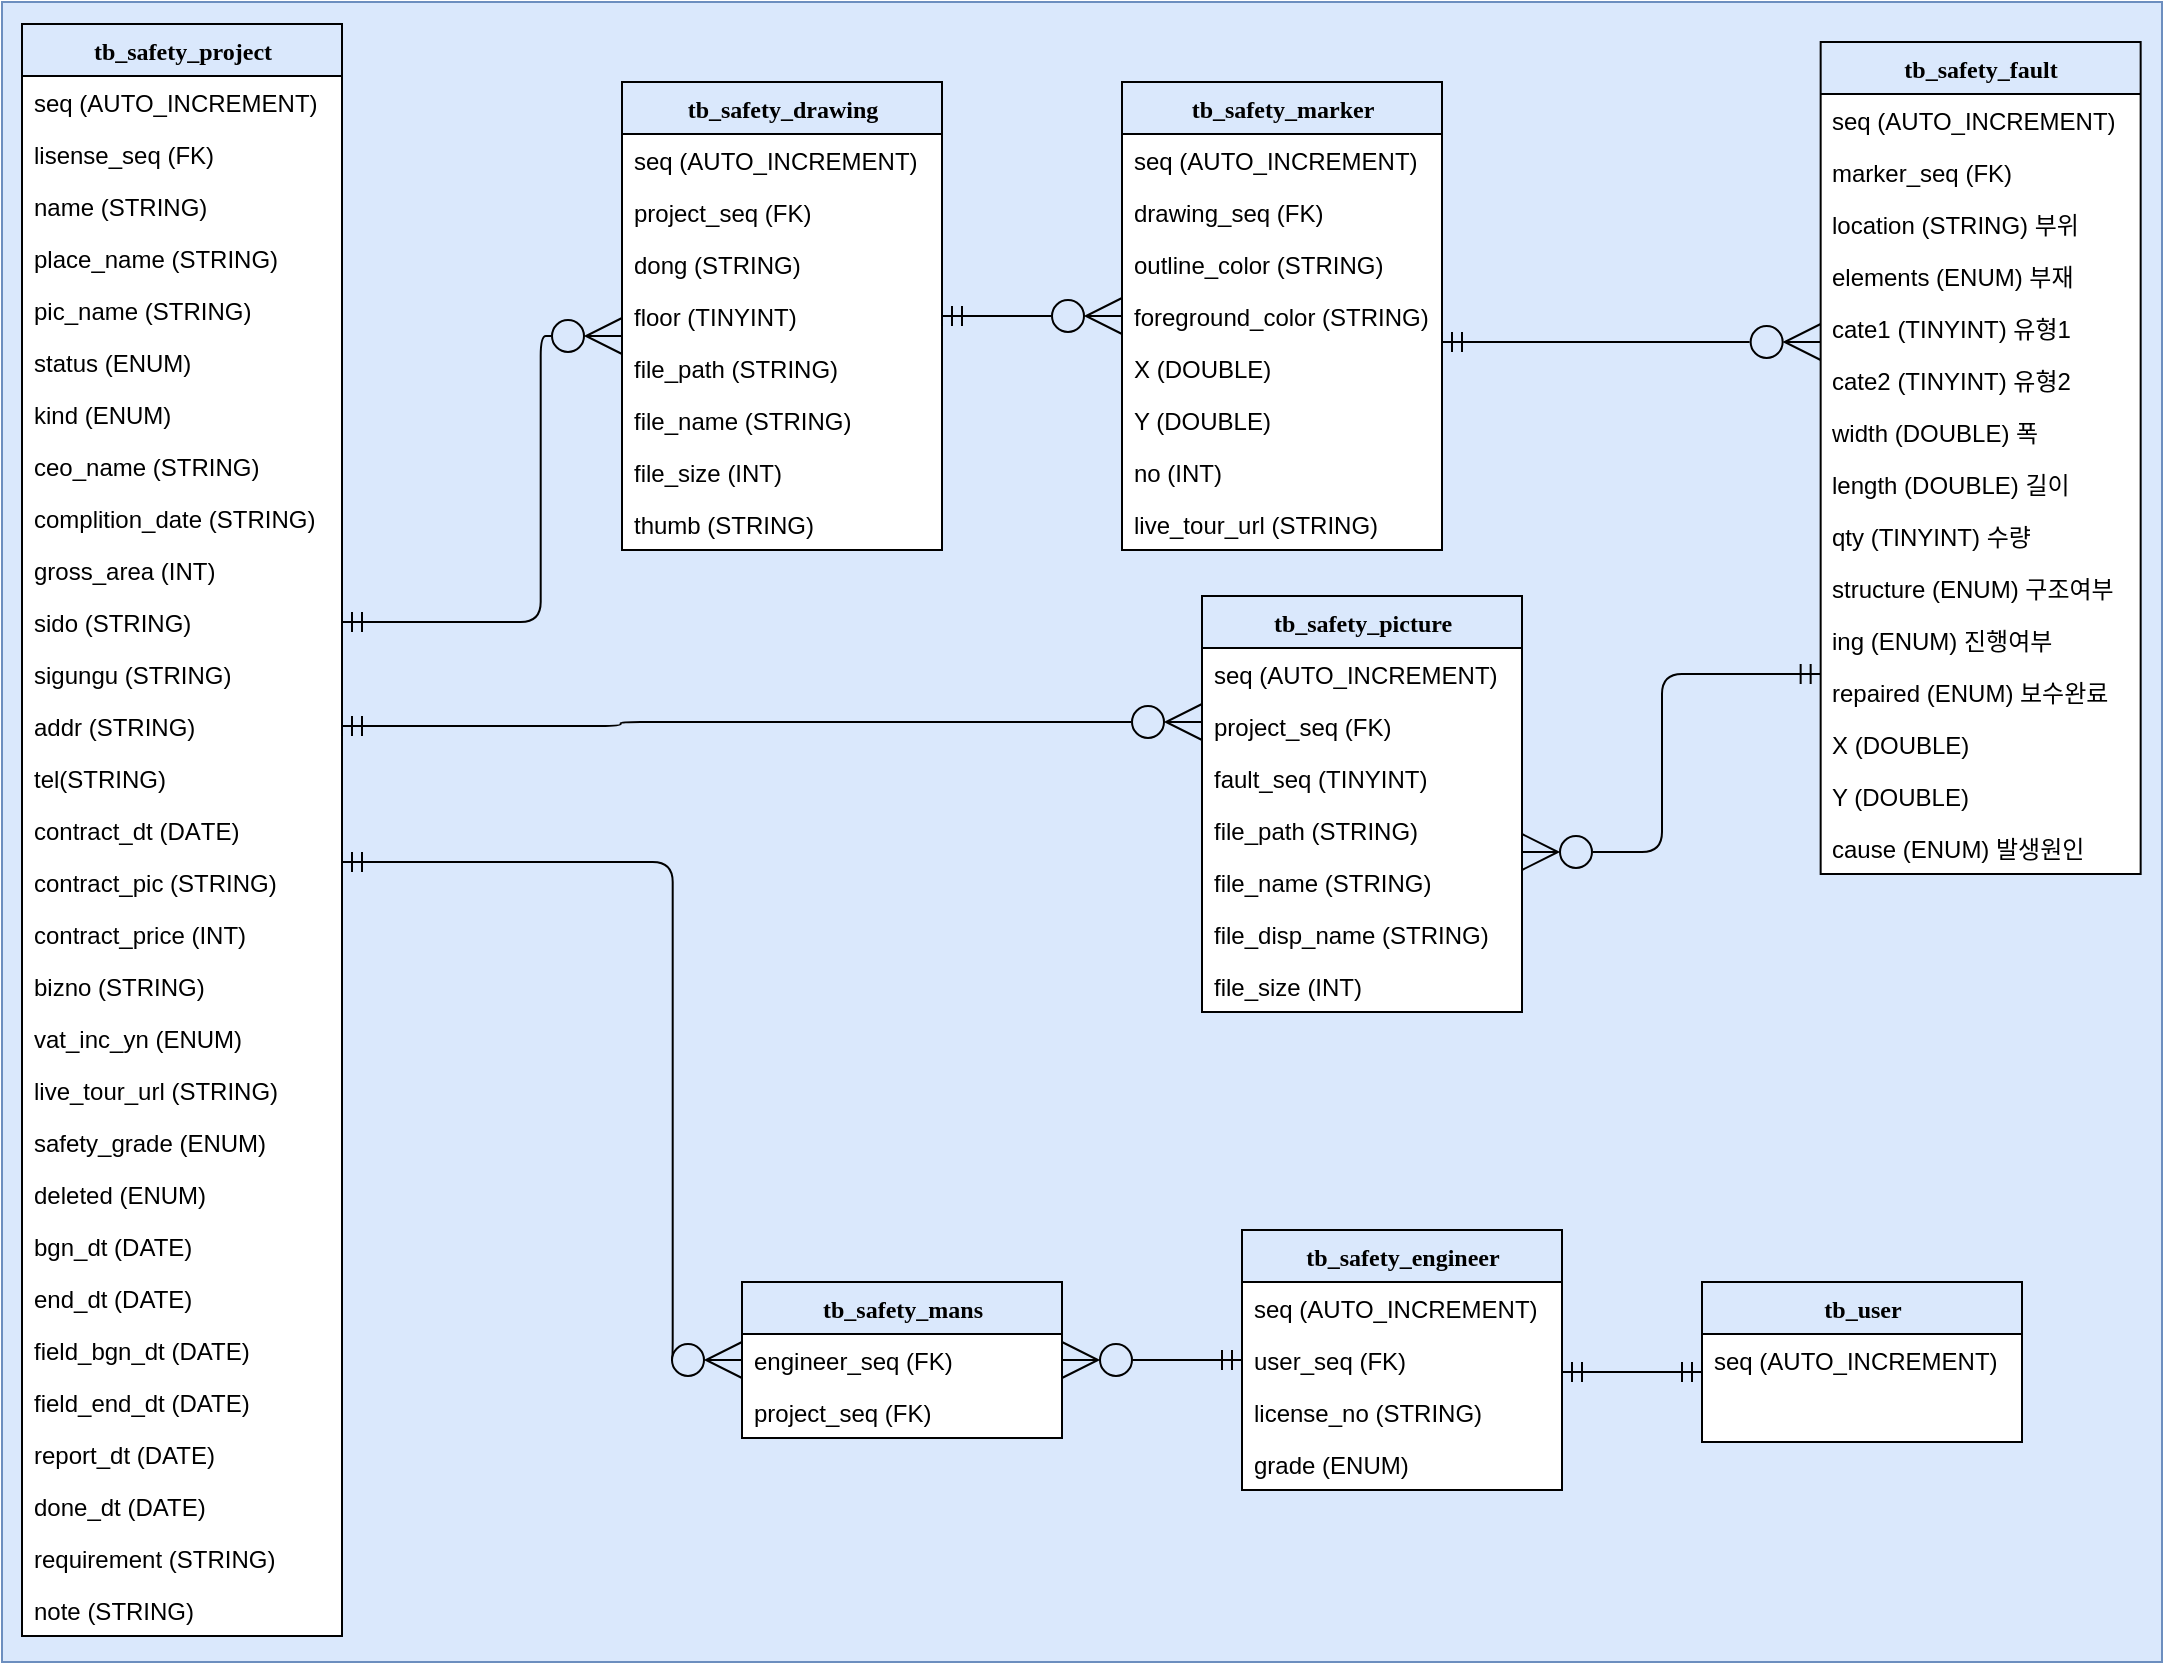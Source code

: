 <mxfile version="24.8.2">
  <diagram name="Page-1" id="9f46799a-70d6-7492-0946-bef42562c5a5">
    <mxGraphModel dx="1434" dy="-824" grid="1" gridSize="10" guides="1" tooltips="1" connect="1" arrows="1" fold="1" page="1" pageScale="1" pageWidth="1100" pageHeight="850" background="none" math="0" shadow="0">
      <root>
        <mxCell id="0" />
        <mxCell id="1" parent="0" />
        <mxCell id="VeDxq0kl3lE01DBZQC-S-14" value="" style="rounded=0;whiteSpace=wrap;html=1;fillColor=#dae8fc;strokeColor=#6c8ebf;" parent="1" vertex="1">
          <mxGeometry x="10" y="1710" width="1080" height="830" as="geometry" />
        </mxCell>
        <mxCell id="18FnP7e4lEqi-_SCI2f--84" value="tb_safety_project" style="swimlane;html=1;fontStyle=1;align=center;verticalAlign=top;childLayout=stackLayout;horizontal=1;startSize=26;horizontalStack=0;resizeParent=1;resizeLast=0;collapsible=1;marginBottom=0;swimlaneFillColor=#ffffff;rounded=0;shadow=0;comic=0;labelBackgroundColor=none;strokeWidth=1;fillColor=none;fontFamily=Verdana;fontSize=12" parent="1" vertex="1">
          <mxGeometry x="20.0" y="1721" width="160" height="806" as="geometry">
            <mxRectangle x="-1080" y="880" width="60" height="30" as="alternateBounds" />
          </mxGeometry>
        </mxCell>
        <mxCell id="18FnP7e4lEqi-_SCI2f--85" value="seq (AUTO_INCREMENT)" style="text;html=1;strokeColor=none;fillColor=none;align=left;verticalAlign=top;spacingLeft=4;spacingRight=4;whiteSpace=wrap;overflow=hidden;rotatable=0;points=[[0,0.5],[1,0.5]];portConstraint=eastwest;" parent="18FnP7e4lEqi-_SCI2f--84" vertex="1">
          <mxGeometry y="26" width="160" height="26" as="geometry" />
        </mxCell>
        <mxCell id="VeDxq0kl3lE01DBZQC-S-2" value="lisense_seq (FK)" style="text;html=1;strokeColor=none;fillColor=none;align=left;verticalAlign=top;spacingLeft=4;spacingRight=4;whiteSpace=wrap;overflow=hidden;rotatable=0;points=[[0,0.5],[1,0.5]];portConstraint=eastwest;" parent="18FnP7e4lEqi-_SCI2f--84" vertex="1">
          <mxGeometry y="52" width="160" height="26" as="geometry" />
        </mxCell>
        <mxCell id="VeDxq0kl3lE01DBZQC-S-1" value="name (STRING)" style="text;html=1;strokeColor=none;fillColor=none;align=left;verticalAlign=top;spacingLeft=4;spacingRight=4;whiteSpace=wrap;overflow=hidden;rotatable=0;points=[[0,0.5],[1,0.5]];portConstraint=eastwest;" parent="18FnP7e4lEqi-_SCI2f--84" vertex="1">
          <mxGeometry y="78" width="160" height="26" as="geometry" />
        </mxCell>
        <mxCell id="18FnP7e4lEqi-_SCI2f--86" value="place_name (STRING)" style="text;html=1;strokeColor=none;fillColor=none;align=left;verticalAlign=top;spacingLeft=4;spacingRight=4;whiteSpace=wrap;overflow=hidden;rotatable=0;points=[[0,0.5],[1,0.5]];portConstraint=eastwest;" parent="18FnP7e4lEqi-_SCI2f--84" vertex="1">
          <mxGeometry y="104" width="160" height="26" as="geometry" />
        </mxCell>
        <mxCell id="VeDxq0kl3lE01DBZQC-S-3" value="pic_name (STRING)" style="text;html=1;strokeColor=none;fillColor=none;align=left;verticalAlign=top;spacingLeft=4;spacingRight=4;whiteSpace=wrap;overflow=hidden;rotatable=0;points=[[0,0.5],[1,0.5]];portConstraint=eastwest;" parent="18FnP7e4lEqi-_SCI2f--84" vertex="1">
          <mxGeometry y="130" width="160" height="26" as="geometry" />
        </mxCell>
        <mxCell id="VeDxq0kl3lE01DBZQC-S-4" value="status (ENUM)" style="text;html=1;strokeColor=none;fillColor=none;align=left;verticalAlign=top;spacingLeft=4;spacingRight=4;whiteSpace=wrap;overflow=hidden;rotatable=0;points=[[0,0.5],[1,0.5]];portConstraint=eastwest;" parent="18FnP7e4lEqi-_SCI2f--84" vertex="1">
          <mxGeometry y="156" width="160" height="26" as="geometry" />
        </mxCell>
        <mxCell id="Oyhe0N5R8HnqqoP5Lnet-1" value="kind (ENUM)" style="text;html=1;strokeColor=none;fillColor=none;align=left;verticalAlign=top;spacingLeft=4;spacingRight=4;whiteSpace=wrap;overflow=hidden;rotatable=0;points=[[0,0.5],[1,0.5]];portConstraint=eastwest;" parent="18FnP7e4lEqi-_SCI2f--84" vertex="1">
          <mxGeometry y="182" width="160" height="26" as="geometry" />
        </mxCell>
        <mxCell id="18FnP7e4lEqi-_SCI2f--78" value="ceo_name&amp;nbsp;(STRING)" style="text;html=1;strokeColor=none;fillColor=none;align=left;verticalAlign=top;spacingLeft=4;spacingRight=4;whiteSpace=wrap;overflow=hidden;rotatable=0;points=[[0,0.5],[1,0.5]];portConstraint=eastwest;" parent="18FnP7e4lEqi-_SCI2f--84" vertex="1">
          <mxGeometry y="208" width="160" height="26" as="geometry" />
        </mxCell>
        <mxCell id="18FnP7e4lEqi-_SCI2f--79" value="complition_date (STRING)" style="text;html=1;strokeColor=none;fillColor=none;align=left;verticalAlign=top;spacingLeft=4;spacingRight=4;whiteSpace=wrap;overflow=hidden;rotatable=0;points=[[0,0.5],[1,0.5]];portConstraint=eastwest;" parent="18FnP7e4lEqi-_SCI2f--84" vertex="1">
          <mxGeometry y="234" width="160" height="26" as="geometry" />
        </mxCell>
        <mxCell id="18FnP7e4lEqi-_SCI2f--80" value="gross_area (INT)" style="text;html=1;strokeColor=none;fillColor=none;align=left;verticalAlign=top;spacingLeft=4;spacingRight=4;whiteSpace=wrap;overflow=hidden;rotatable=0;points=[[0,0.5],[1,0.5]];portConstraint=eastwest;" parent="18FnP7e4lEqi-_SCI2f--84" vertex="1">
          <mxGeometry y="260" width="160" height="26" as="geometry" />
        </mxCell>
        <mxCell id="VeDxq0kl3lE01DBZQC-S-5" value="sido (STRING)" style="text;html=1;strokeColor=none;fillColor=none;align=left;verticalAlign=top;spacingLeft=4;spacingRight=4;whiteSpace=wrap;overflow=hidden;rotatable=0;points=[[0,0.5],[1,0.5]];portConstraint=eastwest;" parent="18FnP7e4lEqi-_SCI2f--84" vertex="1">
          <mxGeometry y="286" width="160" height="26" as="geometry" />
        </mxCell>
        <mxCell id="VeDxq0kl3lE01DBZQC-S-6" value="sigungu (STRING)" style="text;html=1;strokeColor=none;fillColor=none;align=left;verticalAlign=top;spacingLeft=4;spacingRight=4;whiteSpace=wrap;overflow=hidden;rotatable=0;points=[[0,0.5],[1,0.5]];portConstraint=eastwest;" parent="18FnP7e4lEqi-_SCI2f--84" vertex="1">
          <mxGeometry y="312" width="160" height="26" as="geometry" />
        </mxCell>
        <mxCell id="18FnP7e4lEqi-_SCI2f--81" value="addr (STRING)" style="text;html=1;strokeColor=none;fillColor=none;align=left;verticalAlign=top;spacingLeft=4;spacingRight=4;whiteSpace=wrap;overflow=hidden;rotatable=0;points=[[0,0.5],[1,0.5]];portConstraint=eastwest;" parent="18FnP7e4lEqi-_SCI2f--84" vertex="1">
          <mxGeometry y="338" width="160" height="26" as="geometry" />
        </mxCell>
        <mxCell id="18FnP7e4lEqi-_SCI2f--82" value="tel(STRING)" style="text;html=1;strokeColor=none;fillColor=none;align=left;verticalAlign=top;spacingLeft=4;spacingRight=4;whiteSpace=wrap;overflow=hidden;rotatable=0;points=[[0,0.5],[1,0.5]];portConstraint=eastwest;" parent="18FnP7e4lEqi-_SCI2f--84" vertex="1">
          <mxGeometry y="364" width="160" height="26" as="geometry" />
        </mxCell>
        <mxCell id="18FnP7e4lEqi-_SCI2f--93" value="contract_dt (DA&lt;span style=&quot;color: rgba(0, 0, 0, 0); font-family: monospace; font-size: 0px; text-wrap: nowrap;&quot;&gt;%3CmxGraphModel%3E%3Croot%3E%3CmxCell%20id%3D%220%22%2F%3E%3CmxCell%20id%3D%221%22%20parent%3D%220%22%2F%3E%3CmxCell%20id%3D%222%22%20value%3D%22done_dt%20(DATE)%22%20style%3D%22text%3Bhtml%3D1%3BstrokeColor%3Dnone%3BfillColor%3Dnone%3Balign%3Dleft%3BverticalAlign%3Dtop%3BspacingLeft%3D4%3BspacingRight%3D4%3BwhiteSpace%3Dwrap%3Boverflow%3Dhidden%3Brotatable%3D0%3Bpoints%3D%5B%5B0%2C0.5%5D%2C%5B1%2C0.5%5D%5D%3BportConstraint%3Deastwest%3B%22%20vertex%3D%221%22%20parent%3D%221%22%3E%3CmxGeometry%20x%3D%22280.67%22%20y%3D%221928%22%20width%3D%22160%22%20height%3D%2226%22%20as%3D%22geometry%22%2F%3E%3C%2FmxCell%3E%3C%2Froot%3E%3C%2FmxGraphModel%3E&lt;/span&gt;TE)" style="text;html=1;strokeColor=none;fillColor=none;align=left;verticalAlign=top;spacingLeft=4;spacingRight=4;whiteSpace=wrap;overflow=hidden;rotatable=0;points=[[0,0.5],[1,0.5]];portConstraint=eastwest;" parent="18FnP7e4lEqi-_SCI2f--84" vertex="1">
          <mxGeometry y="390" width="160" height="26" as="geometry" />
        </mxCell>
        <mxCell id="18FnP7e4lEqi-_SCI2f--95" value="contract_pic (STRING)" style="text;html=1;strokeColor=none;fillColor=none;align=left;verticalAlign=top;spacingLeft=4;spacingRight=4;whiteSpace=wrap;overflow=hidden;rotatable=0;points=[[0,0.5],[1,0.5]];portConstraint=eastwest;" parent="18FnP7e4lEqi-_SCI2f--84" vertex="1">
          <mxGeometry y="416" width="160" height="26" as="geometry" />
        </mxCell>
        <mxCell id="18FnP7e4lEqi-_SCI2f--94" value="contract_price (INT)" style="text;html=1;strokeColor=none;fillColor=none;align=left;verticalAlign=top;spacingLeft=4;spacingRight=4;whiteSpace=wrap;overflow=hidden;rotatable=0;points=[[0,0.5],[1,0.5]];portConstraint=eastwest;" parent="18FnP7e4lEqi-_SCI2f--84" vertex="1">
          <mxGeometry y="442" width="160" height="26" as="geometry" />
        </mxCell>
        <mxCell id="gYpQdRfWOZr4WdlAVG_D-1" value="bizno (STRING)" style="text;html=1;strokeColor=none;fillColor=none;align=left;verticalAlign=top;spacingLeft=4;spacingRight=4;whiteSpace=wrap;overflow=hidden;rotatable=0;points=[[0,0.5],[1,0.5]];portConstraint=eastwest;" vertex="1" parent="18FnP7e4lEqi-_SCI2f--84">
          <mxGeometry y="468" width="160" height="26" as="geometry" />
        </mxCell>
        <mxCell id="VeDxq0kl3lE01DBZQC-S-7" value="vat_inc_yn (ENUM)" style="text;html=1;strokeColor=none;fillColor=none;align=left;verticalAlign=top;spacingLeft=4;spacingRight=4;whiteSpace=wrap;overflow=hidden;rotatable=0;points=[[0,0.5],[1,0.5]];portConstraint=eastwest;" parent="18FnP7e4lEqi-_SCI2f--84" vertex="1">
          <mxGeometry y="494" width="160" height="26" as="geometry" />
        </mxCell>
        <mxCell id="LjS_2cMuq_Wj6EE-A6cC-6" value="live_tour_url (STRING)" style="text;html=1;strokeColor=none;fillColor=none;align=left;verticalAlign=top;spacingLeft=4;spacingRight=4;whiteSpace=wrap;overflow=hidden;rotatable=0;points=[[0,0.5],[1,0.5]];portConstraint=eastwest;" parent="18FnP7e4lEqi-_SCI2f--84" vertex="1">
          <mxGeometry y="520" width="160" height="26" as="geometry" />
        </mxCell>
        <mxCell id="Oyhe0N5R8HnqqoP5Lnet-2" value="safety_grade (ENUM)" style="text;html=1;strokeColor=none;fillColor=none;align=left;verticalAlign=top;spacingLeft=4;spacingRight=4;whiteSpace=wrap;overflow=hidden;rotatable=0;points=[[0,0.5],[1,0.5]];portConstraint=eastwest;" parent="18FnP7e4lEqi-_SCI2f--84" vertex="1">
          <mxGeometry y="546" width="160" height="26" as="geometry" />
        </mxCell>
        <mxCell id="VeDxq0kl3lE01DBZQC-S-8" value="deleted (ENUM)" style="text;html=1;strokeColor=none;fillColor=none;align=left;verticalAlign=top;spacingLeft=4;spacingRight=4;whiteSpace=wrap;overflow=hidden;rotatable=0;points=[[0,0.5],[1,0.5]];portConstraint=eastwest;" parent="18FnP7e4lEqi-_SCI2f--84" vertex="1">
          <mxGeometry y="572" width="160" height="26" as="geometry" />
        </mxCell>
        <mxCell id="18FnP7e4lEqi-_SCI2f--87" value="bgn_dt (DATE)" style="text;html=1;strokeColor=none;fillColor=none;align=left;verticalAlign=top;spacingLeft=4;spacingRight=4;whiteSpace=wrap;overflow=hidden;rotatable=0;points=[[0,0.5],[1,0.5]];portConstraint=eastwest;" parent="18FnP7e4lEqi-_SCI2f--84" vertex="1">
          <mxGeometry y="598" width="160" height="26" as="geometry" />
        </mxCell>
        <mxCell id="18FnP7e4lEqi-_SCI2f--88" value="end_dt (DATE)" style="text;html=1;strokeColor=none;fillColor=none;align=left;verticalAlign=top;spacingLeft=4;spacingRight=4;whiteSpace=wrap;overflow=hidden;rotatable=0;points=[[0,0.5],[1,0.5]];portConstraint=eastwest;" parent="18FnP7e4lEqi-_SCI2f--84" vertex="1">
          <mxGeometry y="624" width="160" height="26" as="geometry" />
        </mxCell>
        <mxCell id="18FnP7e4lEqi-_SCI2f--89" value="field_bgn_dt (DATE)" style="text;html=1;strokeColor=none;fillColor=none;align=left;verticalAlign=top;spacingLeft=4;spacingRight=4;whiteSpace=wrap;overflow=hidden;rotatable=0;points=[[0,0.5],[1,0.5]];portConstraint=eastwest;" parent="18FnP7e4lEqi-_SCI2f--84" vertex="1">
          <mxGeometry y="650" width="160" height="26" as="geometry" />
        </mxCell>
        <mxCell id="18FnP7e4lEqi-_SCI2f--90" value="field_end_dt (DATE)" style="text;html=1;strokeColor=none;fillColor=none;align=left;verticalAlign=top;spacingLeft=4;spacingRight=4;whiteSpace=wrap;overflow=hidden;rotatable=0;points=[[0,0.5],[1,0.5]];portConstraint=eastwest;" parent="18FnP7e4lEqi-_SCI2f--84" vertex="1">
          <mxGeometry y="676" width="160" height="26" as="geometry" />
        </mxCell>
        <mxCell id="18FnP7e4lEqi-_SCI2f--91" value="report_dt (DATE)" style="text;html=1;strokeColor=none;fillColor=none;align=left;verticalAlign=top;spacingLeft=4;spacingRight=4;whiteSpace=wrap;overflow=hidden;rotatable=0;points=[[0,0.5],[1,0.5]];portConstraint=eastwest;" parent="18FnP7e4lEqi-_SCI2f--84" vertex="1">
          <mxGeometry y="702" width="160" height="26" as="geometry" />
        </mxCell>
        <mxCell id="18FnP7e4lEqi-_SCI2f--92" value="done_dt (DATE)" style="text;html=1;strokeColor=none;fillColor=none;align=left;verticalAlign=top;spacingLeft=4;spacingRight=4;whiteSpace=wrap;overflow=hidden;rotatable=0;points=[[0,0.5],[1,0.5]];portConstraint=eastwest;" parent="18FnP7e4lEqi-_SCI2f--84" vertex="1">
          <mxGeometry y="728" width="160" height="26" as="geometry" />
        </mxCell>
        <mxCell id="VeDxq0kl3lE01DBZQC-S-9" value="requirement (STRING)" style="text;html=1;strokeColor=none;fillColor=none;align=left;verticalAlign=top;spacingLeft=4;spacingRight=4;whiteSpace=wrap;overflow=hidden;rotatable=0;points=[[0,0.5],[1,0.5]];portConstraint=eastwest;" parent="18FnP7e4lEqi-_SCI2f--84" vertex="1">
          <mxGeometry y="754" width="160" height="26" as="geometry" />
        </mxCell>
        <mxCell id="VeDxq0kl3lE01DBZQC-S-10" value="note (STRING)" style="text;html=1;strokeColor=none;fillColor=none;align=left;verticalAlign=top;spacingLeft=4;spacingRight=4;whiteSpace=wrap;overflow=hidden;rotatable=0;points=[[0,0.5],[1,0.5]];portConstraint=eastwest;" parent="18FnP7e4lEqi-_SCI2f--84" vertex="1">
          <mxGeometry y="780" width="160" height="26" as="geometry" />
        </mxCell>
        <mxCell id="18FnP7e4lEqi-_SCI2f--111" value="tb_safety_drawing" style="swimlane;html=1;fontStyle=1;align=center;verticalAlign=top;childLayout=stackLayout;horizontal=1;startSize=26;horizontalStack=0;resizeParent=1;resizeLast=0;collapsible=1;marginBottom=0;swimlaneFillColor=#ffffff;rounded=0;shadow=0;comic=0;labelBackgroundColor=none;strokeWidth=1;fillColor=none;fontFamily=Verdana;fontSize=12" parent="1" vertex="1">
          <mxGeometry x="320" y="1750" width="160" height="234" as="geometry">
            <mxRectangle x="1000" y="1720" width="60" height="30" as="alternateBounds" />
          </mxGeometry>
        </mxCell>
        <mxCell id="18FnP7e4lEqi-_SCI2f--112" value="seq (AUTO_INCREMENT)" style="text;html=1;strokeColor=none;fillColor=none;align=left;verticalAlign=top;spacingLeft=4;spacingRight=4;whiteSpace=wrap;overflow=hidden;rotatable=0;points=[[0,0.5],[1,0.5]];portConstraint=eastwest;" parent="18FnP7e4lEqi-_SCI2f--111" vertex="1">
          <mxGeometry y="26" width="160" height="26" as="geometry" />
        </mxCell>
        <mxCell id="18FnP7e4lEqi-_SCI2f--100" value="project_seq (FK)" style="text;html=1;strokeColor=none;fillColor=none;align=left;verticalAlign=top;spacingLeft=4;spacingRight=4;whiteSpace=wrap;overflow=hidden;rotatable=0;points=[[0,0.5],[1,0.5]];portConstraint=eastwest;" parent="18FnP7e4lEqi-_SCI2f--111" vertex="1">
          <mxGeometry y="52" width="160" height="26" as="geometry" />
        </mxCell>
        <mxCell id="18FnP7e4lEqi-_SCI2f--113" value="dong (STRING)" style="text;html=1;strokeColor=none;fillColor=none;align=left;verticalAlign=top;spacingLeft=4;spacingRight=4;whiteSpace=wrap;overflow=hidden;rotatable=0;points=[[0,0.5],[1,0.5]];portConstraint=eastwest;" parent="18FnP7e4lEqi-_SCI2f--111" vertex="1">
          <mxGeometry y="78" width="160" height="26" as="geometry" />
        </mxCell>
        <mxCell id="18FnP7e4lEqi-_SCI2f--114" value="floor (TINYINT)" style="text;html=1;strokeColor=none;fillColor=none;align=left;verticalAlign=top;spacingLeft=4;spacingRight=4;whiteSpace=wrap;overflow=hidden;rotatable=0;points=[[0,0.5],[1,0.5]];portConstraint=eastwest;" parent="18FnP7e4lEqi-_SCI2f--111" vertex="1">
          <mxGeometry y="104" width="160" height="26" as="geometry" />
        </mxCell>
        <mxCell id="18FnP7e4lEqi-_SCI2f--200" value="file_path (STRING)" style="text;html=1;strokeColor=none;fillColor=none;align=left;verticalAlign=top;spacingLeft=4;spacingRight=4;whiteSpace=wrap;overflow=hidden;rotatable=0;points=[[0,0.5],[1,0.5]];portConstraint=eastwest;" parent="18FnP7e4lEqi-_SCI2f--111" vertex="1">
          <mxGeometry y="130" width="160" height="26" as="geometry" />
        </mxCell>
        <mxCell id="18FnP7e4lEqi-_SCI2f--202" value="file_name (STRING)" style="text;html=1;strokeColor=none;fillColor=none;align=left;verticalAlign=top;spacingLeft=4;spacingRight=4;whiteSpace=wrap;overflow=hidden;rotatable=0;points=[[0,0.5],[1,0.5]];portConstraint=eastwest;" parent="18FnP7e4lEqi-_SCI2f--111" vertex="1">
          <mxGeometry y="156" width="160" height="26" as="geometry" />
        </mxCell>
        <mxCell id="Qn4hjhPBy0-K_L7ruu9W-2" value="file_size (INT)" style="text;html=1;strokeColor=none;fillColor=none;align=left;verticalAlign=top;spacingLeft=4;spacingRight=4;whiteSpace=wrap;overflow=hidden;rotatable=0;points=[[0,0.5],[1,0.5]];portConstraint=eastwest;" parent="18FnP7e4lEqi-_SCI2f--111" vertex="1">
          <mxGeometry y="182" width="160" height="26" as="geometry" />
        </mxCell>
        <mxCell id="18FnP7e4lEqi-_SCI2f--115" value="thumb (STRING)" style="text;html=1;strokeColor=none;fillColor=none;align=left;verticalAlign=top;spacingLeft=4;spacingRight=4;whiteSpace=wrap;overflow=hidden;rotatable=0;points=[[0,0.5],[1,0.5]];portConstraint=eastwest;" parent="18FnP7e4lEqi-_SCI2f--111" vertex="1">
          <mxGeometry y="208" width="160" height="26" as="geometry" />
        </mxCell>
        <mxCell id="18FnP7e4lEqi-_SCI2f--117" value="tb_safety_marker" style="swimlane;html=1;fontStyle=1;align=center;verticalAlign=top;childLayout=stackLayout;horizontal=1;startSize=26;horizontalStack=0;resizeParent=1;resizeLast=0;collapsible=1;marginBottom=0;swimlaneFillColor=#ffffff;rounded=0;shadow=0;comic=0;labelBackgroundColor=none;strokeWidth=1;fillColor=none;fontFamily=Verdana;fontSize=12" parent="1" vertex="1">
          <mxGeometry x="570" y="1750" width="160" height="234" as="geometry">
            <mxRectangle x="-1080" y="880" width="60" height="30" as="alternateBounds" />
          </mxGeometry>
        </mxCell>
        <mxCell id="18FnP7e4lEqi-_SCI2f--118" value="seq (AUTO_INCREMENT)" style="text;html=1;strokeColor=none;fillColor=none;align=left;verticalAlign=top;spacingLeft=4;spacingRight=4;whiteSpace=wrap;overflow=hidden;rotatable=0;points=[[0,0.5],[1,0.5]];portConstraint=eastwest;" parent="18FnP7e4lEqi-_SCI2f--117" vertex="1">
          <mxGeometry y="26" width="160" height="26" as="geometry" />
        </mxCell>
        <mxCell id="18FnP7e4lEqi-_SCI2f--119" value="drawing_seq (FK)" style="text;html=1;strokeColor=none;fillColor=none;align=left;verticalAlign=top;spacingLeft=4;spacingRight=4;whiteSpace=wrap;overflow=hidden;rotatable=0;points=[[0,0.5],[1,0.5]];portConstraint=eastwest;" parent="18FnP7e4lEqi-_SCI2f--117" vertex="1">
          <mxGeometry y="52" width="160" height="26" as="geometry" />
        </mxCell>
        <mxCell id="18FnP7e4lEqi-_SCI2f--121" value="outline_color (STRING)" style="text;html=1;strokeColor=none;fillColor=none;align=left;verticalAlign=top;spacingLeft=4;spacingRight=4;whiteSpace=wrap;overflow=hidden;rotatable=0;points=[[0,0.5],[1,0.5]];portConstraint=eastwest;" parent="18FnP7e4lEqi-_SCI2f--117" vertex="1">
          <mxGeometry y="78" width="160" height="26" as="geometry" />
        </mxCell>
        <mxCell id="18FnP7e4lEqi-_SCI2f--122" value="foreground_color (STRING)" style="text;html=1;strokeColor=none;fillColor=none;align=left;verticalAlign=top;spacingLeft=4;spacingRight=4;whiteSpace=wrap;overflow=hidden;rotatable=0;points=[[0,0.5],[1,0.5]];portConstraint=eastwest;" parent="18FnP7e4lEqi-_SCI2f--117" vertex="1">
          <mxGeometry y="104" width="160" height="26" as="geometry" />
        </mxCell>
        <mxCell id="18FnP7e4lEqi-_SCI2f--123" value="X (DOUBLE)" style="text;html=1;strokeColor=none;fillColor=none;align=left;verticalAlign=top;spacingLeft=4;spacingRight=4;whiteSpace=wrap;overflow=hidden;rotatable=0;points=[[0,0.5],[1,0.5]];portConstraint=eastwest;" parent="18FnP7e4lEqi-_SCI2f--117" vertex="1">
          <mxGeometry y="130" width="160" height="26" as="geometry" />
        </mxCell>
        <mxCell id="18FnP7e4lEqi-_SCI2f--124" value="Y (DOUBLE)" style="text;html=1;strokeColor=none;fillColor=none;align=left;verticalAlign=top;spacingLeft=4;spacingRight=4;whiteSpace=wrap;overflow=hidden;rotatable=0;points=[[0,0.5],[1,0.5]];portConstraint=eastwest;" parent="18FnP7e4lEqi-_SCI2f--117" vertex="1">
          <mxGeometry y="156" width="160" height="26" as="geometry" />
        </mxCell>
        <mxCell id="18FnP7e4lEqi-_SCI2f--125" value="no (INT)" style="text;html=1;strokeColor=none;fillColor=none;align=left;verticalAlign=top;spacingLeft=4;spacingRight=4;whiteSpace=wrap;overflow=hidden;rotatable=0;points=[[0,0.5],[1,0.5]];portConstraint=eastwest;" parent="18FnP7e4lEqi-_SCI2f--117" vertex="1">
          <mxGeometry y="182" width="160" height="26" as="geometry" />
        </mxCell>
        <mxCell id="LjS_2cMuq_Wj6EE-A6cC-5" value="live_tour_url (STRING)" style="text;html=1;strokeColor=none;fillColor=none;align=left;verticalAlign=top;spacingLeft=4;spacingRight=4;whiteSpace=wrap;overflow=hidden;rotatable=0;points=[[0,0.5],[1,0.5]];portConstraint=eastwest;" parent="18FnP7e4lEqi-_SCI2f--117" vertex="1">
          <mxGeometry y="208" width="160" height="26" as="geometry" />
        </mxCell>
        <mxCell id="18FnP7e4lEqi-_SCI2f--135" value="tb_safety_fault" style="swimlane;html=1;fontStyle=1;align=center;verticalAlign=top;childLayout=stackLayout;horizontal=1;startSize=26;horizontalStack=0;resizeParent=1;resizeLast=0;collapsible=1;marginBottom=0;swimlaneFillColor=#ffffff;rounded=0;shadow=0;comic=0;labelBackgroundColor=none;strokeWidth=1;fillColor=none;fontFamily=Verdana;fontSize=12" parent="1" vertex="1">
          <mxGeometry x="919.33" y="1730" width="160" height="416" as="geometry">
            <mxRectangle x="-1080" y="880" width="60" height="30" as="alternateBounds" />
          </mxGeometry>
        </mxCell>
        <mxCell id="18FnP7e4lEqi-_SCI2f--136" value="seq (AUTO_INCREMENT)" style="text;html=1;strokeColor=none;fillColor=none;align=left;verticalAlign=top;spacingLeft=4;spacingRight=4;whiteSpace=wrap;overflow=hidden;rotatable=0;points=[[0,0.5],[1,0.5]];portConstraint=eastwest;" parent="18FnP7e4lEqi-_SCI2f--135" vertex="1">
          <mxGeometry y="26" width="160" height="26" as="geometry" />
        </mxCell>
        <mxCell id="18FnP7e4lEqi-_SCI2f--128" value="marker_seq (FK)" style="text;html=1;strokeColor=none;fillColor=none;align=left;verticalAlign=top;spacingLeft=4;spacingRight=4;whiteSpace=wrap;overflow=hidden;rotatable=0;points=[[0,0.5],[1,0.5]];portConstraint=eastwest;" parent="18FnP7e4lEqi-_SCI2f--135" vertex="1">
          <mxGeometry y="52" width="160" height="26" as="geometry" />
        </mxCell>
        <mxCell id="18FnP7e4lEqi-_SCI2f--142" value="location (STRING) 부위" style="text;html=1;strokeColor=none;fillColor=none;align=left;verticalAlign=top;spacingLeft=4;spacingRight=4;whiteSpace=wrap;overflow=hidden;rotatable=0;points=[[0,0.5],[1,0.5]];portConstraint=eastwest;" parent="18FnP7e4lEqi-_SCI2f--135" vertex="1">
          <mxGeometry y="78" width="160" height="26" as="geometry" />
        </mxCell>
        <mxCell id="18FnP7e4lEqi-_SCI2f--143" value="elements (ENUM) 부재" style="text;html=1;strokeColor=none;fillColor=none;align=left;verticalAlign=top;spacingLeft=4;spacingRight=4;whiteSpace=wrap;overflow=hidden;rotatable=0;points=[[0,0.5],[1,0.5]];portConstraint=eastwest;" parent="18FnP7e4lEqi-_SCI2f--135" vertex="1">
          <mxGeometry y="104" width="160" height="26" as="geometry" />
        </mxCell>
        <mxCell id="18FnP7e4lEqi-_SCI2f--144" value="cate1 (TINYINT) 유형1" style="text;html=1;strokeColor=none;fillColor=none;align=left;verticalAlign=top;spacingLeft=4;spacingRight=4;whiteSpace=wrap;overflow=hidden;rotatable=0;points=[[0,0.5],[1,0.5]];portConstraint=eastwest;" parent="18FnP7e4lEqi-_SCI2f--135" vertex="1">
          <mxGeometry y="130" width="160" height="26" as="geometry" />
        </mxCell>
        <mxCell id="VeDxq0kl3lE01DBZQC-S-11" value="cate2 (TINYINT) 유형2" style="text;html=1;strokeColor=none;fillColor=none;align=left;verticalAlign=top;spacingLeft=4;spacingRight=4;whiteSpace=wrap;overflow=hidden;rotatable=0;points=[[0,0.5],[1,0.5]];portConstraint=eastwest;" parent="18FnP7e4lEqi-_SCI2f--135" vertex="1">
          <mxGeometry y="156" width="160" height="26" as="geometry" />
        </mxCell>
        <mxCell id="18FnP7e4lEqi-_SCI2f--145" value="width (DOUBLE) 폭" style="text;html=1;strokeColor=none;fillColor=none;align=left;verticalAlign=top;spacingLeft=4;spacingRight=4;whiteSpace=wrap;overflow=hidden;rotatable=0;points=[[0,0.5],[1,0.5]];portConstraint=eastwest;" parent="18FnP7e4lEqi-_SCI2f--135" vertex="1">
          <mxGeometry y="182" width="160" height="26" as="geometry" />
        </mxCell>
        <mxCell id="18FnP7e4lEqi-_SCI2f--146" value="length (DOUBLE) 길이" style="text;html=1;strokeColor=none;fillColor=none;align=left;verticalAlign=top;spacingLeft=4;spacingRight=4;whiteSpace=wrap;overflow=hidden;rotatable=0;points=[[0,0.5],[1,0.5]];portConstraint=eastwest;" parent="18FnP7e4lEqi-_SCI2f--135" vertex="1">
          <mxGeometry y="208" width="160" height="26" as="geometry" />
        </mxCell>
        <mxCell id="18FnP7e4lEqi-_SCI2f--150" value="qty (TINYINT) 수량" style="text;html=1;strokeColor=none;fillColor=none;align=left;verticalAlign=top;spacingLeft=4;spacingRight=4;whiteSpace=wrap;overflow=hidden;rotatable=0;points=[[0,0.5],[1,0.5]];portConstraint=eastwest;" parent="18FnP7e4lEqi-_SCI2f--135" vertex="1">
          <mxGeometry y="234" width="160" height="26" as="geometry" />
        </mxCell>
        <mxCell id="18FnP7e4lEqi-_SCI2f--148" value="structure (ENUM) 구조여부" style="text;html=1;strokeColor=none;fillColor=none;align=left;verticalAlign=top;spacingLeft=4;spacingRight=4;whiteSpace=wrap;overflow=hidden;rotatable=0;points=[[0,0.5],[1,0.5]];portConstraint=eastwest;" parent="18FnP7e4lEqi-_SCI2f--135" vertex="1">
          <mxGeometry y="260" width="160" height="26" as="geometry" />
        </mxCell>
        <mxCell id="18FnP7e4lEqi-_SCI2f--147" value="ing (ENUM) 진행여부" style="text;html=1;strokeColor=none;fillColor=none;align=left;verticalAlign=top;spacingLeft=4;spacingRight=4;whiteSpace=wrap;overflow=hidden;rotatable=0;points=[[0,0.5],[1,0.5]];portConstraint=eastwest;" parent="18FnP7e4lEqi-_SCI2f--135" vertex="1">
          <mxGeometry y="286" width="160" height="26" as="geometry" />
        </mxCell>
        <mxCell id="VeDxq0kl3lE01DBZQC-S-12" value="repaired (ENUM) 보수완료" style="text;html=1;strokeColor=none;fillColor=none;align=left;verticalAlign=top;spacingLeft=4;spacingRight=4;whiteSpace=wrap;overflow=hidden;rotatable=0;points=[[0,0.5],[1,0.5]];portConstraint=eastwest;" parent="18FnP7e4lEqi-_SCI2f--135" vertex="1">
          <mxGeometry y="312" width="160" height="26" as="geometry" />
        </mxCell>
        <mxCell id="18FnP7e4lEqi-_SCI2f--132" value="X (DOUBLE)" style="text;html=1;strokeColor=none;fillColor=none;align=left;verticalAlign=top;spacingLeft=4;spacingRight=4;whiteSpace=wrap;overflow=hidden;rotatable=0;points=[[0,0.5],[1,0.5]];portConstraint=eastwest;" parent="18FnP7e4lEqi-_SCI2f--135" vertex="1">
          <mxGeometry y="338" width="160" height="26" as="geometry" />
        </mxCell>
        <mxCell id="18FnP7e4lEqi-_SCI2f--133" value="Y (DOUBLE)" style="text;html=1;strokeColor=none;fillColor=none;align=left;verticalAlign=top;spacingLeft=4;spacingRight=4;whiteSpace=wrap;overflow=hidden;rotatable=0;points=[[0,0.5],[1,0.5]];portConstraint=eastwest;" parent="18FnP7e4lEqi-_SCI2f--135" vertex="1">
          <mxGeometry y="364" width="160" height="26" as="geometry" />
        </mxCell>
        <mxCell id="18FnP7e4lEqi-_SCI2f--149" value="cause (ENUM) 발생원인" style="text;html=1;strokeColor=none;fillColor=none;align=left;verticalAlign=top;spacingLeft=4;spacingRight=4;whiteSpace=wrap;overflow=hidden;rotatable=0;points=[[0,0.5],[1,0.5]];portConstraint=eastwest;" parent="18FnP7e4lEqi-_SCI2f--135" vertex="1">
          <mxGeometry y="390" width="160" height="26" as="geometry" />
        </mxCell>
        <mxCell id="18FnP7e4lEqi-_SCI2f--151" value="tb_safety_picture" style="swimlane;html=1;fontStyle=1;align=center;verticalAlign=top;childLayout=stackLayout;horizontal=1;startSize=26;horizontalStack=0;resizeParent=1;resizeLast=0;collapsible=1;marginBottom=0;swimlaneFillColor=#ffffff;rounded=0;shadow=0;comic=0;labelBackgroundColor=none;strokeWidth=1;fillColor=none;fontFamily=Verdana;fontSize=12" parent="1" vertex="1">
          <mxGeometry x="610.0" y="2007" width="160" height="208" as="geometry">
            <mxRectangle x="-1080" y="880" width="60" height="30" as="alternateBounds" />
          </mxGeometry>
        </mxCell>
        <mxCell id="18FnP7e4lEqi-_SCI2f--152" value="seq (AUTO_INCREMENT)" style="text;html=1;strokeColor=none;fillColor=none;align=left;verticalAlign=top;spacingLeft=4;spacingRight=4;whiteSpace=wrap;overflow=hidden;rotatable=0;points=[[0,0.5],[1,0.5]];portConstraint=eastwest;" parent="18FnP7e4lEqi-_SCI2f--151" vertex="1">
          <mxGeometry y="26" width="160" height="26" as="geometry" />
        </mxCell>
        <mxCell id="18FnP7e4lEqi-_SCI2f--154" value="project_seq (FK)" style="text;html=1;strokeColor=none;fillColor=none;align=left;verticalAlign=top;spacingLeft=4;spacingRight=4;whiteSpace=wrap;overflow=hidden;rotatable=0;points=[[0,0.5],[1,0.5]];portConstraint=eastwest;" parent="18FnP7e4lEqi-_SCI2f--151" vertex="1">
          <mxGeometry y="52" width="160" height="26" as="geometry" />
        </mxCell>
        <mxCell id="18FnP7e4lEqi-_SCI2f--155" value="fault_seq (TINYINT)" style="text;html=1;strokeColor=none;fillColor=none;align=left;verticalAlign=top;spacingLeft=4;spacingRight=4;whiteSpace=wrap;overflow=hidden;rotatable=0;points=[[0,0.5],[1,0.5]];portConstraint=eastwest;" parent="18FnP7e4lEqi-_SCI2f--151" vertex="1">
          <mxGeometry y="78" width="160" height="26" as="geometry" />
        </mxCell>
        <mxCell id="18FnP7e4lEqi-_SCI2f--156" value="file_path (STRING)" style="text;html=1;strokeColor=none;fillColor=none;align=left;verticalAlign=top;spacingLeft=4;spacingRight=4;whiteSpace=wrap;overflow=hidden;rotatable=0;points=[[0,0.5],[1,0.5]];portConstraint=eastwest;" parent="18FnP7e4lEqi-_SCI2f--151" vertex="1">
          <mxGeometry y="104" width="160" height="26" as="geometry" />
        </mxCell>
        <mxCell id="18FnP7e4lEqi-_SCI2f--160" value="file_name (STRING)" style="text;html=1;strokeColor=none;fillColor=none;align=left;verticalAlign=top;spacingLeft=4;spacingRight=4;whiteSpace=wrap;overflow=hidden;rotatable=0;points=[[0,0.5],[1,0.5]];portConstraint=eastwest;" parent="18FnP7e4lEqi-_SCI2f--151" vertex="1">
          <mxGeometry y="130" width="160" height="26" as="geometry" />
        </mxCell>
        <mxCell id="18FnP7e4lEqi-_SCI2f--157" value="file_disp_name (STRING)" style="text;html=1;strokeColor=none;fillColor=none;align=left;verticalAlign=top;spacingLeft=4;spacingRight=4;whiteSpace=wrap;overflow=hidden;rotatable=0;points=[[0,0.5],[1,0.5]];portConstraint=eastwest;" parent="18FnP7e4lEqi-_SCI2f--151" vertex="1">
          <mxGeometry y="156" width="160" height="26" as="geometry" />
        </mxCell>
        <mxCell id="LjS_2cMuq_Wj6EE-A6cC-4" value="file_size (INT)" style="text;html=1;strokeColor=none;fillColor=none;align=left;verticalAlign=top;spacingLeft=4;spacingRight=4;whiteSpace=wrap;overflow=hidden;rotatable=0;points=[[0,0.5],[1,0.5]];portConstraint=eastwest;" parent="18FnP7e4lEqi-_SCI2f--151" vertex="1">
          <mxGeometry y="182" width="160" height="26" as="geometry" />
        </mxCell>
        <mxCell id="18FnP7e4lEqi-_SCI2f--161" value="tb_safety_engineer" style="swimlane;html=1;fontStyle=1;align=center;verticalAlign=top;childLayout=stackLayout;horizontal=1;startSize=26;horizontalStack=0;resizeParent=1;resizeLast=0;collapsible=1;marginBottom=0;swimlaneFillColor=#ffffff;rounded=0;shadow=0;comic=0;labelBackgroundColor=none;strokeWidth=1;fillColor=none;fontFamily=Verdana;fontSize=12" parent="1" vertex="1">
          <mxGeometry x="630.0" y="2324" width="160" height="130" as="geometry">
            <mxRectangle x="-1080" y="880" width="60" height="30" as="alternateBounds" />
          </mxGeometry>
        </mxCell>
        <mxCell id="18FnP7e4lEqi-_SCI2f--162" value="seq (AUTO_INCREMENT)" style="text;html=1;strokeColor=none;fillColor=none;align=left;verticalAlign=top;spacingLeft=4;spacingRight=4;whiteSpace=wrap;overflow=hidden;rotatable=0;points=[[0,0.5],[1,0.5]];portConstraint=eastwest;" parent="18FnP7e4lEqi-_SCI2f--161" vertex="1">
          <mxGeometry y="26" width="160" height="26" as="geometry" />
        </mxCell>
        <mxCell id="18FnP7e4lEqi-_SCI2f--163" value="user_seq (FK)" style="text;html=1;strokeColor=none;fillColor=none;align=left;verticalAlign=top;spacingLeft=4;spacingRight=4;whiteSpace=wrap;overflow=hidden;rotatable=0;points=[[0,0.5],[1,0.5]];portConstraint=eastwest;" parent="18FnP7e4lEqi-_SCI2f--161" vertex="1">
          <mxGeometry y="52" width="160" height="26" as="geometry" />
        </mxCell>
        <mxCell id="18FnP7e4lEqi-_SCI2f--164" value="license_no (STRING)" style="text;html=1;strokeColor=none;fillColor=none;align=left;verticalAlign=top;spacingLeft=4;spacingRight=4;whiteSpace=wrap;overflow=hidden;rotatable=0;points=[[0,0.5],[1,0.5]];portConstraint=eastwest;" parent="18FnP7e4lEqi-_SCI2f--161" vertex="1">
          <mxGeometry y="78" width="160" height="26" as="geometry" />
        </mxCell>
        <mxCell id="18FnP7e4lEqi-_SCI2f--165" value="grade (ENUM)" style="text;html=1;strokeColor=none;fillColor=none;align=left;verticalAlign=top;spacingLeft=4;spacingRight=4;whiteSpace=wrap;overflow=hidden;rotatable=0;points=[[0,0.5],[1,0.5]];portConstraint=eastwest;" parent="18FnP7e4lEqi-_SCI2f--161" vertex="1">
          <mxGeometry y="104" width="160" height="26" as="geometry" />
        </mxCell>
        <mxCell id="18FnP7e4lEqi-_SCI2f--167" value="tb_safety_mans" style="swimlane;html=1;fontStyle=1;align=center;verticalAlign=top;childLayout=stackLayout;horizontal=1;startSize=26;horizontalStack=0;resizeParent=1;resizeLast=0;collapsible=1;marginBottom=0;swimlaneFillColor=#ffffff;rounded=0;shadow=0;comic=0;labelBackgroundColor=none;strokeWidth=1;fillColor=none;fontFamily=Verdana;fontSize=12" parent="1" vertex="1">
          <mxGeometry x="380" y="2350" width="160" height="78" as="geometry">
            <mxRectangle x="-1080" y="880" width="60" height="30" as="alternateBounds" />
          </mxGeometry>
        </mxCell>
        <mxCell id="18FnP7e4lEqi-_SCI2f--169" value="engineer_seq (FK)" style="text;html=1;strokeColor=none;fillColor=none;align=left;verticalAlign=top;spacingLeft=4;spacingRight=4;whiteSpace=wrap;overflow=hidden;rotatable=0;points=[[0,0.5],[1,0.5]];portConstraint=eastwest;" parent="18FnP7e4lEqi-_SCI2f--167" vertex="1">
          <mxGeometry y="26" width="160" height="26" as="geometry" />
        </mxCell>
        <mxCell id="18FnP7e4lEqi-_SCI2f--172" value="project_seq (FK)" style="text;html=1;strokeColor=none;fillColor=none;align=left;verticalAlign=top;spacingLeft=4;spacingRight=4;whiteSpace=wrap;overflow=hidden;rotatable=0;points=[[0,0.5],[1,0.5]];portConstraint=eastwest;" parent="18FnP7e4lEqi-_SCI2f--167" vertex="1">
          <mxGeometry y="52" width="160" height="26" as="geometry" />
        </mxCell>
        <mxCell id="18FnP7e4lEqi-_SCI2f--177" style="edgeStyle=orthogonalEdgeStyle;rounded=1;orthogonalLoop=1;jettySize=auto;html=1;endArrow=ERzeroToMany;endFill=0;endSize=16;startSize=8;curved=0;startArrow=ERmandOne;startFill=0;" parent="1" source="18FnP7e4lEqi-_SCI2f--84" target="18FnP7e4lEqi-_SCI2f--111" edge="1">
          <mxGeometry relative="1" as="geometry">
            <mxPoint x="659.33" y="1759" as="sourcePoint" />
            <mxPoint x="509.33" y="1769" as="targetPoint" />
            <Array as="points">
              <mxPoint x="279.33" y="2020" />
              <mxPoint x="279.33" y="1877" />
            </Array>
          </mxGeometry>
        </mxCell>
        <mxCell id="18FnP7e4lEqi-_SCI2f--178" value="tb_user" style="swimlane;html=1;fontStyle=1;align=center;verticalAlign=top;childLayout=stackLayout;horizontal=1;startSize=26;horizontalStack=0;resizeParent=1;resizeLast=0;collapsible=1;marginBottom=0;swimlaneFillColor=#ffffff;rounded=0;shadow=0;comic=0;labelBackgroundColor=none;strokeWidth=1;fillColor=none;fontFamily=Verdana;fontSize=12" parent="1" vertex="1">
          <mxGeometry x="860.0" y="2350" width="160" height="80" as="geometry">
            <mxRectangle x="-1080" y="880" width="60" height="30" as="alternateBounds" />
          </mxGeometry>
        </mxCell>
        <mxCell id="18FnP7e4lEqi-_SCI2f--179" value="seq (AUTO_INCREMENT)" style="text;html=1;strokeColor=none;fillColor=none;align=left;verticalAlign=top;spacingLeft=4;spacingRight=4;whiteSpace=wrap;overflow=hidden;rotatable=0;points=[[0,0.5],[1,0.5]];portConstraint=eastwest;" parent="18FnP7e4lEqi-_SCI2f--178" vertex="1">
          <mxGeometry y="26" width="160" height="26" as="geometry" />
        </mxCell>
        <mxCell id="18FnP7e4lEqi-_SCI2f--184" style="edgeStyle=orthogonalEdgeStyle;rounded=1;orthogonalLoop=1;jettySize=auto;html=1;endArrow=ERzeroToMany;endFill=0;endSize=16;startSize=8;curved=0;startArrow=ERmandOne;startFill=0;" parent="1" source="18FnP7e4lEqi-_SCI2f--111" target="18FnP7e4lEqi-_SCI2f--117" edge="1">
          <mxGeometry relative="1" as="geometry">
            <mxPoint x="669.33" y="1769" as="sourcePoint" />
            <mxPoint x="749.33" y="1769" as="targetPoint" />
            <Array as="points" />
          </mxGeometry>
        </mxCell>
        <mxCell id="18FnP7e4lEqi-_SCI2f--189" style="edgeStyle=orthogonalEdgeStyle;rounded=1;orthogonalLoop=1;jettySize=auto;html=1;endArrow=ERzeroToMany;endFill=0;endSize=16;startSize=8;curved=0;startArrow=ERmandOne;startFill=0;" parent="1" source="18FnP7e4lEqi-_SCI2f--84" target="18FnP7e4lEqi-_SCI2f--167" edge="1">
          <mxGeometry relative="1" as="geometry">
            <mxPoint x="99.33" y="2120" as="sourcePoint" />
            <mxPoint x="0.33" y="2071" as="targetPoint" />
            <Array as="points">
              <mxPoint x="345.33" y="2140" />
              <mxPoint x="345.33" y="2389" />
            </Array>
          </mxGeometry>
        </mxCell>
        <mxCell id="18FnP7e4lEqi-_SCI2f--190" value="" style="edgeStyle=orthogonalEdgeStyle;rounded=0;orthogonalLoop=1;jettySize=auto;html=1;endSize=8;startSize=8;startArrow=ERmandOne;startFill=0;endArrow=ERmandOne;endFill=0;" parent="1" source="18FnP7e4lEqi-_SCI2f--178" target="18FnP7e4lEqi-_SCI2f--161" edge="1">
          <mxGeometry relative="1" as="geometry">
            <mxPoint x="359.33" y="2408" as="targetPoint" />
            <mxPoint x="409.33" y="2432.91" as="sourcePoint" />
            <Array as="points">
              <mxPoint x="850" y="2395" />
              <mxPoint x="850" y="2395" />
            </Array>
          </mxGeometry>
        </mxCell>
        <mxCell id="18FnP7e4lEqi-_SCI2f--193" style="edgeStyle=orthogonalEdgeStyle;rounded=1;orthogonalLoop=1;jettySize=auto;html=1;endArrow=ERzeroToMany;endFill=0;endSize=16;startSize=8;curved=0;startArrow=ERmandOne;startFill=0;" parent="1" source="18FnP7e4lEqi-_SCI2f--161" target="18FnP7e4lEqi-_SCI2f--167" edge="1">
          <mxGeometry relative="1" as="geometry">
            <mxPoint x="550" y="2314" as="sourcePoint" />
            <mxPoint x="520" y="2277" as="targetPoint" />
            <Array as="points">
              <mxPoint x="739.33" y="2389" />
              <mxPoint x="739.33" y="2389" />
            </Array>
          </mxGeometry>
        </mxCell>
        <mxCell id="LjS_2cMuq_Wj6EE-A6cC-1" style="edgeStyle=orthogonalEdgeStyle;rounded=1;orthogonalLoop=1;jettySize=auto;html=1;endArrow=ERzeroToMany;endFill=0;endSize=16;startSize=8;curved=0;startArrow=ERmandOne;startFill=0;" parent="1" source="18FnP7e4lEqi-_SCI2f--135" target="18FnP7e4lEqi-_SCI2f--151" edge="1">
          <mxGeometry relative="1" as="geometry">
            <mxPoint x="1429.33" y="2090" as="sourcePoint" />
            <mxPoint x="1469.33" y="1822" as="targetPoint" />
            <Array as="points">
              <mxPoint x="840" y="2046" />
              <mxPoint x="840" y="2135" />
            </Array>
          </mxGeometry>
        </mxCell>
        <mxCell id="LjS_2cMuq_Wj6EE-A6cC-3" style="edgeStyle=orthogonalEdgeStyle;rounded=1;orthogonalLoop=1;jettySize=auto;html=1;endArrow=ERzeroToMany;endFill=0;endSize=16;startSize=8;curved=0;startArrow=ERmandOne;startFill=0;" parent="1" source="18FnP7e4lEqi-_SCI2f--84" target="18FnP7e4lEqi-_SCI2f--151" edge="1">
          <mxGeometry relative="1" as="geometry">
            <mxPoint x="190.33" y="1770" as="sourcePoint" />
            <mxPoint x="269.33" y="1769" as="targetPoint" />
            <Array as="points">
              <mxPoint x="319.33" y="2072" />
              <mxPoint x="319.33" y="2070" />
            </Array>
          </mxGeometry>
        </mxCell>
        <mxCell id="LjS_2cMuq_Wj6EE-A6cC-7" style="edgeStyle=orthogonalEdgeStyle;rounded=1;orthogonalLoop=1;jettySize=auto;html=1;endArrow=ERzeroToMany;endFill=0;endSize=16;startSize=8;curved=0;startArrow=ERmandOne;startFill=0;" parent="1" source="18FnP7e4lEqi-_SCI2f--117" target="18FnP7e4lEqi-_SCI2f--135" edge="1">
          <mxGeometry relative="1" as="geometry">
            <mxPoint x="1069.33" y="1880" as="sourcePoint" />
            <mxPoint x="1229.33" y="1769" as="targetPoint" />
            <Array as="points">
              <mxPoint x="830" y="1880" />
              <mxPoint x="830" y="1880" />
            </Array>
          </mxGeometry>
        </mxCell>
      </root>
    </mxGraphModel>
  </diagram>
</mxfile>
